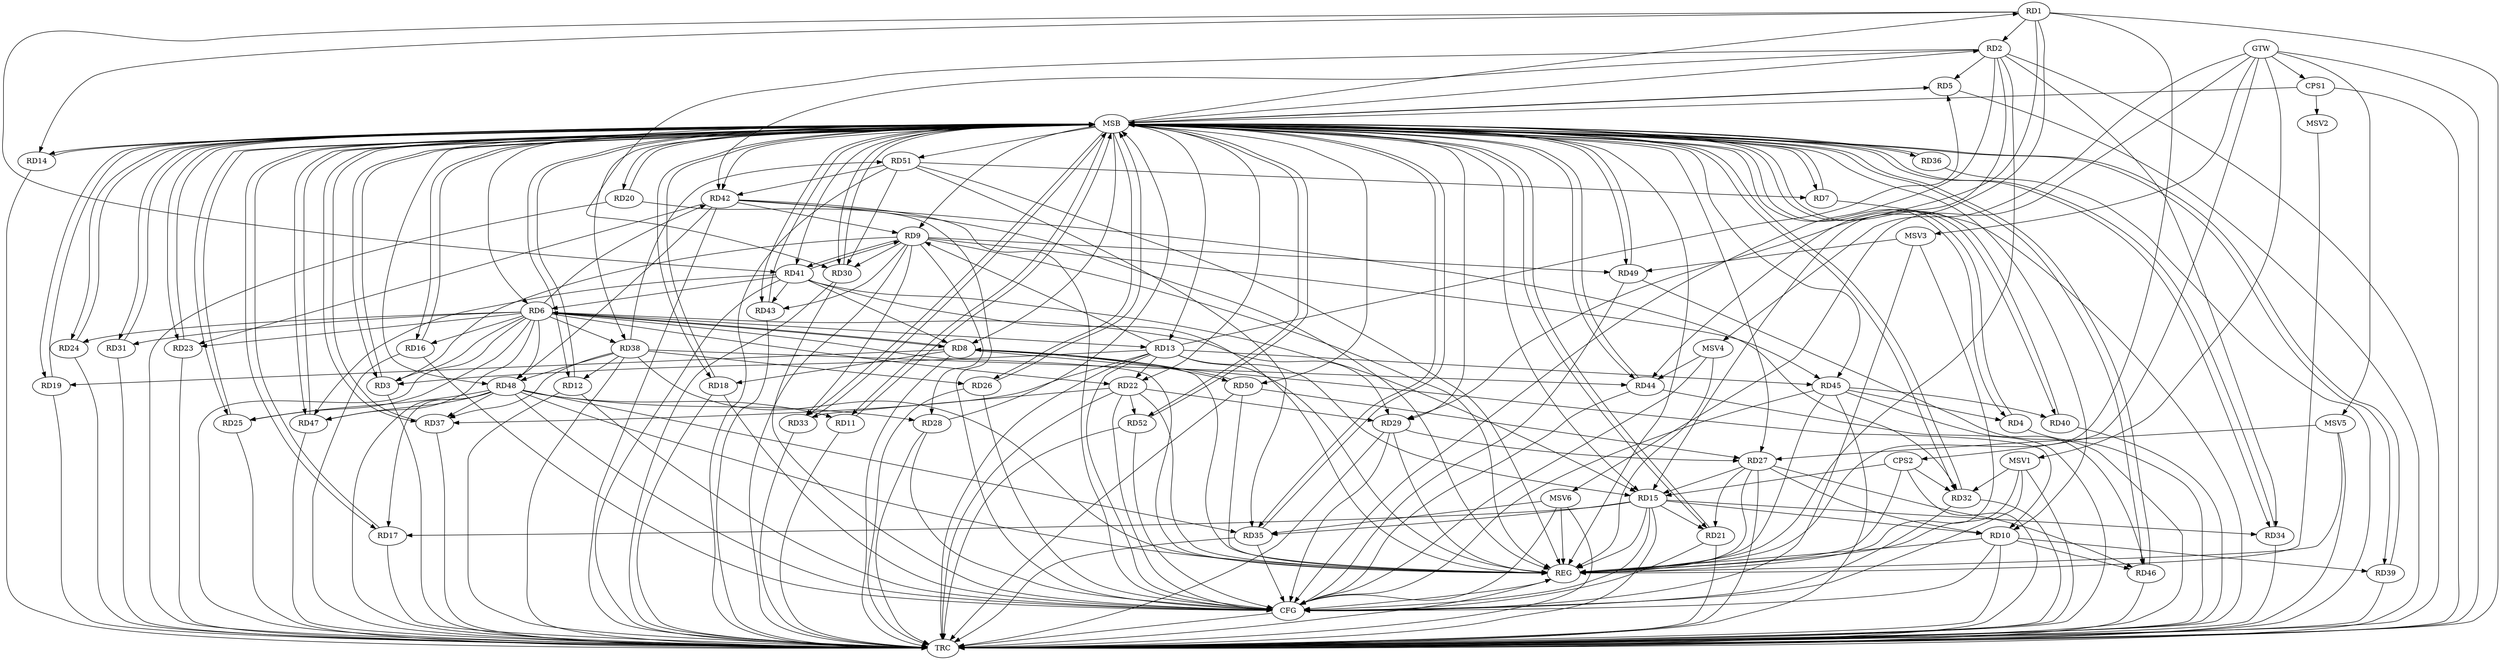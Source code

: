 strict digraph G {
  RD1 [ label="RD1" ];
  RD2 [ label="RD2" ];
  RD3 [ label="RD3" ];
  RD4 [ label="RD4" ];
  RD5 [ label="RD5" ];
  RD6 [ label="RD6" ];
  RD7 [ label="RD7" ];
  RD8 [ label="RD8" ];
  RD9 [ label="RD9" ];
  RD10 [ label="RD10" ];
  RD11 [ label="RD11" ];
  RD12 [ label="RD12" ];
  RD13 [ label="RD13" ];
  RD14 [ label="RD14" ];
  RD15 [ label="RD15" ];
  RD16 [ label="RD16" ];
  RD17 [ label="RD17" ];
  RD18 [ label="RD18" ];
  RD19 [ label="RD19" ];
  RD20 [ label="RD20" ];
  RD21 [ label="RD21" ];
  RD22 [ label="RD22" ];
  RD23 [ label="RD23" ];
  RD24 [ label="RD24" ];
  RD25 [ label="RD25" ];
  RD26 [ label="RD26" ];
  RD27 [ label="RD27" ];
  RD28 [ label="RD28" ];
  RD29 [ label="RD29" ];
  RD30 [ label="RD30" ];
  RD31 [ label="RD31" ];
  RD32 [ label="RD32" ];
  RD33 [ label="RD33" ];
  RD34 [ label="RD34" ];
  RD35 [ label="RD35" ];
  RD36 [ label="RD36" ];
  RD37 [ label="RD37" ];
  RD38 [ label="RD38" ];
  RD39 [ label="RD39" ];
  RD40 [ label="RD40" ];
  RD41 [ label="RD41" ];
  RD42 [ label="RD42" ];
  RD43 [ label="RD43" ];
  RD44 [ label="RD44" ];
  RD45 [ label="RD45" ];
  RD46 [ label="RD46" ];
  RD47 [ label="RD47" ];
  RD48 [ label="RD48" ];
  RD49 [ label="RD49" ];
  RD50 [ label="RD50" ];
  RD51 [ label="RD51" ];
  RD52 [ label="RD52" ];
  CPS1 [ label="CPS1" ];
  CPS2 [ label="CPS2" ];
  GTW [ label="GTW" ];
  REG [ label="REG" ];
  MSB [ label="MSB" ];
  CFG [ label="CFG" ];
  TRC [ label="TRC" ];
  MSV1 [ label="MSV1" ];
  MSV2 [ label="MSV2" ];
  MSV3 [ label="MSV3" ];
  MSV4 [ label="MSV4" ];
  MSV5 [ label="MSV5" ];
  MSV6 [ label="MSV6" ];
  RD1 -> RD2;
  RD1 -> RD14;
  RD1 -> RD15;
  RD1 -> RD29;
  RD1 -> RD41;
  RD2 -> RD5;
  RD2 -> RD30;
  RD2 -> RD34;
  RD2 -> RD42;
  RD2 -> RD44;
  RD6 -> RD3;
  RD9 -> RD3;
  RD13 -> RD3;
  RD45 -> RD4;
  RD13 -> RD5;
  RD6 -> RD8;
  RD8 -> RD6;
  RD6 -> RD23;
  RD6 -> RD24;
  RD6 -> RD25;
  RD6 -> RD29;
  RD41 -> RD6;
  RD6 -> RD42;
  RD6 -> RD47;
  RD6 -> RD48;
  RD51 -> RD7;
  RD8 -> RD10;
  RD8 -> RD18;
  RD8 -> RD19;
  RD41 -> RD8;
  RD8 -> RD50;
  RD50 -> RD8;
  RD13 -> RD9;
  RD9 -> RD28;
  RD9 -> RD30;
  RD9 -> RD33;
  RD9 -> RD41;
  RD41 -> RD9;
  RD42 -> RD9;
  RD9 -> RD43;
  RD9 -> RD45;
  RD9 -> RD49;
  RD15 -> RD10;
  RD27 -> RD10;
  RD10 -> RD39;
  RD10 -> RD46;
  RD48 -> RD11;
  RD38 -> RD12;
  RD13 -> RD15;
  RD13 -> RD22;
  RD13 -> RD37;
  RD13 -> RD45;
  RD15 -> RD17;
  RD15 -> RD21;
  RD27 -> RD15;
  RD15 -> RD34;
  RD15 -> RD35;
  RD41 -> RD15;
  RD48 -> RD17;
  RD27 -> RD21;
  RD22 -> RD29;
  RD22 -> RD33;
  RD22 -> RD52;
  RD42 -> RD23;
  RD48 -> RD25;
  RD38 -> RD26;
  RD29 -> RD27;
  RD27 -> RD46;
  RD50 -> RD27;
  RD48 -> RD28;
  RD51 -> RD30;
  RD42 -> RD32;
  RD48 -> RD35;
  RD51 -> RD35;
  RD38 -> RD37;
  RD48 -> RD37;
  RD38 -> RD44;
  RD38 -> RD48;
  RD38 -> RD51;
  RD45 -> RD40;
  RD41 -> RD43;
  RD41 -> RD47;
  RD42 -> RD48;
  RD51 -> RD42;
  RD45 -> RD46;
  RD48 -> RD47;
  CPS2 -> RD15;
  CPS2 -> RD32;
  GTW -> CPS1;
  GTW -> CPS2;
  RD1 -> REG;
  RD2 -> REG;
  RD6 -> REG;
  RD8 -> REG;
  RD9 -> REG;
  RD10 -> REG;
  RD13 -> REG;
  RD15 -> REG;
  RD22 -> REG;
  RD27 -> REG;
  RD29 -> REG;
  RD38 -> REG;
  RD41 -> REG;
  RD42 -> REG;
  RD45 -> REG;
  RD48 -> REG;
  RD50 -> REG;
  RD51 -> REG;
  CPS2 -> REG;
  RD3 -> MSB;
  MSB -> RD7;
  MSB -> RD25;
  MSB -> RD45;
  MSB -> REG;
  RD4 -> MSB;
  MSB -> RD22;
  MSB -> RD47;
  RD5 -> MSB;
  MSB -> RD6;
  MSB -> RD27;
  MSB -> RD29;
  MSB -> RD36;
  MSB -> RD37;
  MSB -> RD40;
  RD7 -> MSB;
  MSB -> RD1;
  MSB -> RD9;
  MSB -> RD31;
  MSB -> RD42;
  MSB -> RD52;
  RD11 -> MSB;
  MSB -> RD12;
  MSB -> RD24;
  MSB -> RD33;
  MSB -> RD51;
  RD12 -> MSB;
  MSB -> RD20;
  MSB -> RD39;
  RD14 -> MSB;
  MSB -> RD23;
  MSB -> RD35;
  RD16 -> MSB;
  MSB -> RD5;
  RD17 -> MSB;
  MSB -> RD15;
  MSB -> RD16;
  MSB -> RD46;
  RD18 -> MSB;
  MSB -> RD2;
  MSB -> RD3;
  MSB -> RD34;
  RD19 -> MSB;
  MSB -> RD41;
  MSB -> RD43;
  RD20 -> MSB;
  MSB -> RD44;
  RD21 -> MSB;
  MSB -> RD30;
  RD23 -> MSB;
  RD24 -> MSB;
  MSB -> RD18;
  RD25 -> MSB;
  MSB -> RD32;
  RD26 -> MSB;
  MSB -> RD8;
  MSB -> RD11;
  MSB -> RD50;
  RD28 -> MSB;
  MSB -> RD19;
  RD30 -> MSB;
  MSB -> RD14;
  MSB -> RD49;
  RD31 -> MSB;
  MSB -> RD26;
  RD32 -> MSB;
  RD33 -> MSB;
  MSB -> RD4;
  MSB -> RD17;
  RD34 -> MSB;
  RD35 -> MSB;
  MSB -> RD13;
  RD36 -> MSB;
  MSB -> RD48;
  RD37 -> MSB;
  RD39 -> MSB;
  RD40 -> MSB;
  RD43 -> MSB;
  RD44 -> MSB;
  MSB -> RD21;
  RD46 -> MSB;
  RD47 -> MSB;
  RD49 -> MSB;
  MSB -> RD10;
  MSB -> RD38;
  RD52 -> MSB;
  CPS1 -> MSB;
  RD30 -> CFG;
  RD15 -> CFG;
  RD21 -> CFG;
  RD18 -> CFG;
  RD12 -> CFG;
  RD2 -> CFG;
  RD13 -> CFG;
  RD22 -> CFG;
  RD10 -> CFG;
  RD35 -> CFG;
  RD45 -> CFG;
  RD48 -> CFG;
  RD29 -> CFG;
  RD44 -> CFG;
  RD42 -> CFG;
  RD26 -> CFG;
  RD52 -> CFG;
  RD28 -> CFG;
  RD20 -> CFG;
  RD32 -> CFG;
  RD49 -> CFG;
  RD16 -> CFG;
  REG -> CFG;
  RD1 -> TRC;
  RD2 -> TRC;
  RD3 -> TRC;
  RD4 -> TRC;
  RD5 -> TRC;
  RD6 -> TRC;
  RD7 -> TRC;
  RD8 -> TRC;
  RD9 -> TRC;
  RD10 -> TRC;
  RD11 -> TRC;
  RD12 -> TRC;
  RD13 -> TRC;
  RD14 -> TRC;
  RD15 -> TRC;
  RD16 -> TRC;
  RD17 -> TRC;
  RD18 -> TRC;
  RD19 -> TRC;
  RD20 -> TRC;
  RD21 -> TRC;
  RD22 -> TRC;
  RD23 -> TRC;
  RD24 -> TRC;
  RD25 -> TRC;
  RD26 -> TRC;
  RD27 -> TRC;
  RD28 -> TRC;
  RD29 -> TRC;
  RD30 -> TRC;
  RD31 -> TRC;
  RD32 -> TRC;
  RD33 -> TRC;
  RD34 -> TRC;
  RD35 -> TRC;
  RD36 -> TRC;
  RD37 -> TRC;
  RD38 -> TRC;
  RD39 -> TRC;
  RD40 -> TRC;
  RD41 -> TRC;
  RD42 -> TRC;
  RD43 -> TRC;
  RD44 -> TRC;
  RD45 -> TRC;
  RD46 -> TRC;
  RD47 -> TRC;
  RD48 -> TRC;
  RD49 -> TRC;
  RD50 -> TRC;
  RD51 -> TRC;
  RD52 -> TRC;
  CPS1 -> TRC;
  CPS2 -> TRC;
  GTW -> TRC;
  CFG -> TRC;
  TRC -> REG;
  RD6 -> RD16;
  RD6 -> RD13;
  RD6 -> RD38;
  RD6 -> RD31;
  RD6 -> RD22;
  MSV1 -> RD32;
  GTW -> MSV1;
  MSV1 -> REG;
  MSV1 -> TRC;
  MSV1 -> CFG;
  CPS1 -> MSV2;
  MSV2 -> REG;
  MSV3 -> RD49;
  GTW -> MSV3;
  MSV3 -> REG;
  MSV3 -> CFG;
  MSV4 -> RD44;
  GTW -> MSV4;
  MSV4 -> REG;
  MSV4 -> CFG;
  MSV5 -> RD27;
  GTW -> MSV5;
  MSV5 -> REG;
  MSV5 -> TRC;
  MSV6 -> RD35;
  GTW -> MSV6;
  MSV6 -> REG;
  MSV6 -> TRC;
  MSV6 -> CFG;
}
